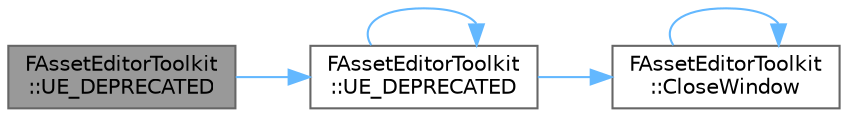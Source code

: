digraph "FAssetEditorToolkit::UE_DEPRECATED"
{
 // INTERACTIVE_SVG=YES
 // LATEX_PDF_SIZE
  bgcolor="transparent";
  edge [fontname=Helvetica,fontsize=10,labelfontname=Helvetica,labelfontsize=10];
  node [fontname=Helvetica,fontsize=10,shape=box,height=0.2,width=0.4];
  rankdir="LR";
  Node1 [id="Node000001",label="FAssetEditorToolkit\l::UE_DEPRECATED",height=0.2,width=0.4,color="gray40", fillcolor="grey60", style="filled", fontcolor="black",tooltip="Set the asset editor mode manager we are using."];
  Node1 -> Node2 [id="edge1_Node000001_Node000002",color="steelblue1",style="solid",tooltip=" "];
  Node2 [id="Node000002",label="FAssetEditorToolkit\l::UE_DEPRECATED",height=0.2,width=0.4,color="grey40", fillcolor="white", style="filled",URL="$d2/d72/classFAssetEditorToolkit.html#a124f696ca7029751cde7993187951883",tooltip=" "];
  Node2 -> Node3 [id="edge2_Node000002_Node000003",color="steelblue1",style="solid",tooltip=" "];
  Node3 [id="Node000003",label="FAssetEditorToolkit\l::CloseWindow",height=0.2,width=0.4,color="grey40", fillcolor="white", style="filled",URL="$d2/d72/classFAssetEditorToolkit.html#a185a15d775f110d480e244b7a3eeff08",tooltip=" "];
  Node3 -> Node3 [id="edge3_Node000003_Node000003",color="steelblue1",style="solid",tooltip=" "];
  Node2 -> Node2 [id="edge4_Node000002_Node000002",color="steelblue1",style="solid",tooltip=" "];
}
